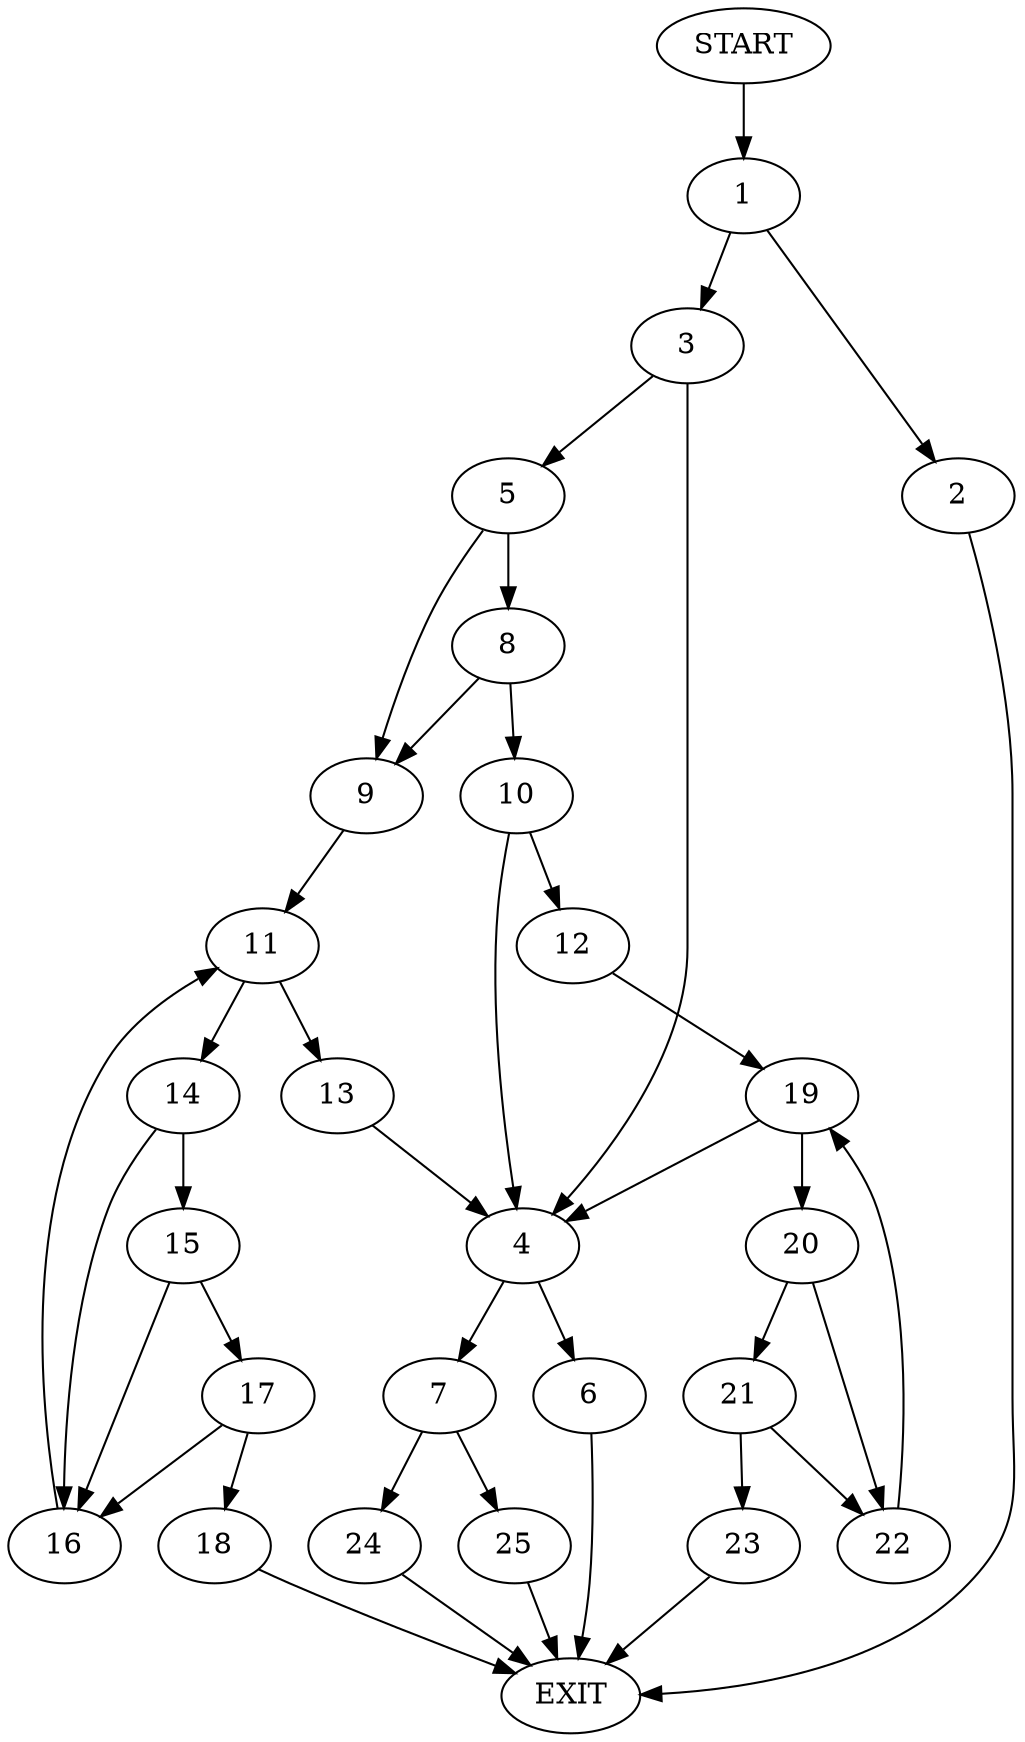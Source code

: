 digraph {
0 [label="START"]
26 [label="EXIT"]
0 -> 1
1 -> 2
1 -> 3
3 -> 4
3 -> 5
2 -> 26
4 -> 6
4 -> 7
5 -> 8
5 -> 9
8 -> 10
8 -> 9
9 -> 11
10 -> 4
10 -> 12
11 -> 13
11 -> 14
14 -> 15
14 -> 16
13 -> 4
16 -> 11
15 -> 17
15 -> 16
17 -> 18
17 -> 16
18 -> 26
12 -> 19
19 -> 4
19 -> 20
20 -> 21
20 -> 22
21 -> 22
21 -> 23
22 -> 19
23 -> 26
6 -> 26
7 -> 24
7 -> 25
24 -> 26
25 -> 26
}
